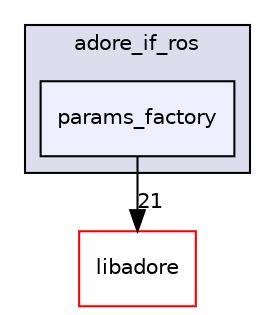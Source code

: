 digraph "/home/fascar/temp/adore/adore_if_ros/adore_if_ros/include/adore_if_ros/params_factory" {
  compound=true
  node [ fontsize="10", fontname="Helvetica"];
  edge [ labelfontsize="10", labelfontname="Helvetica"];
  subgraph clusterdir_2a64f3f81a7afe8169c1fdb7e8e0ae0d {
    graph [ bgcolor="#ddddee", pencolor="black", label="adore_if_ros" fontname="Helvetica", fontsize="10", URL="dir_2a64f3f81a7afe8169c1fdb7e8e0ae0d.html"]
  dir_0f036a228a2005a67d6b1c4da6246c28 [shape=box, label="params_factory", style="filled", fillcolor="#eeeeff", pencolor="black", URL="dir_0f036a228a2005a67d6b1c4da6246c28.html"];
  }
  dir_00929dca45ec76ed6859584482da2a34 [shape=box label="libadore" fillcolor="white" style="filled" color="red" URL="dir_00929dca45ec76ed6859584482da2a34.html"];
  dir_0f036a228a2005a67d6b1c4da6246c28->dir_00929dca45ec76ed6859584482da2a34 [headlabel="21", labeldistance=1.5 headhref="dir_000008_000036.html"];
}
